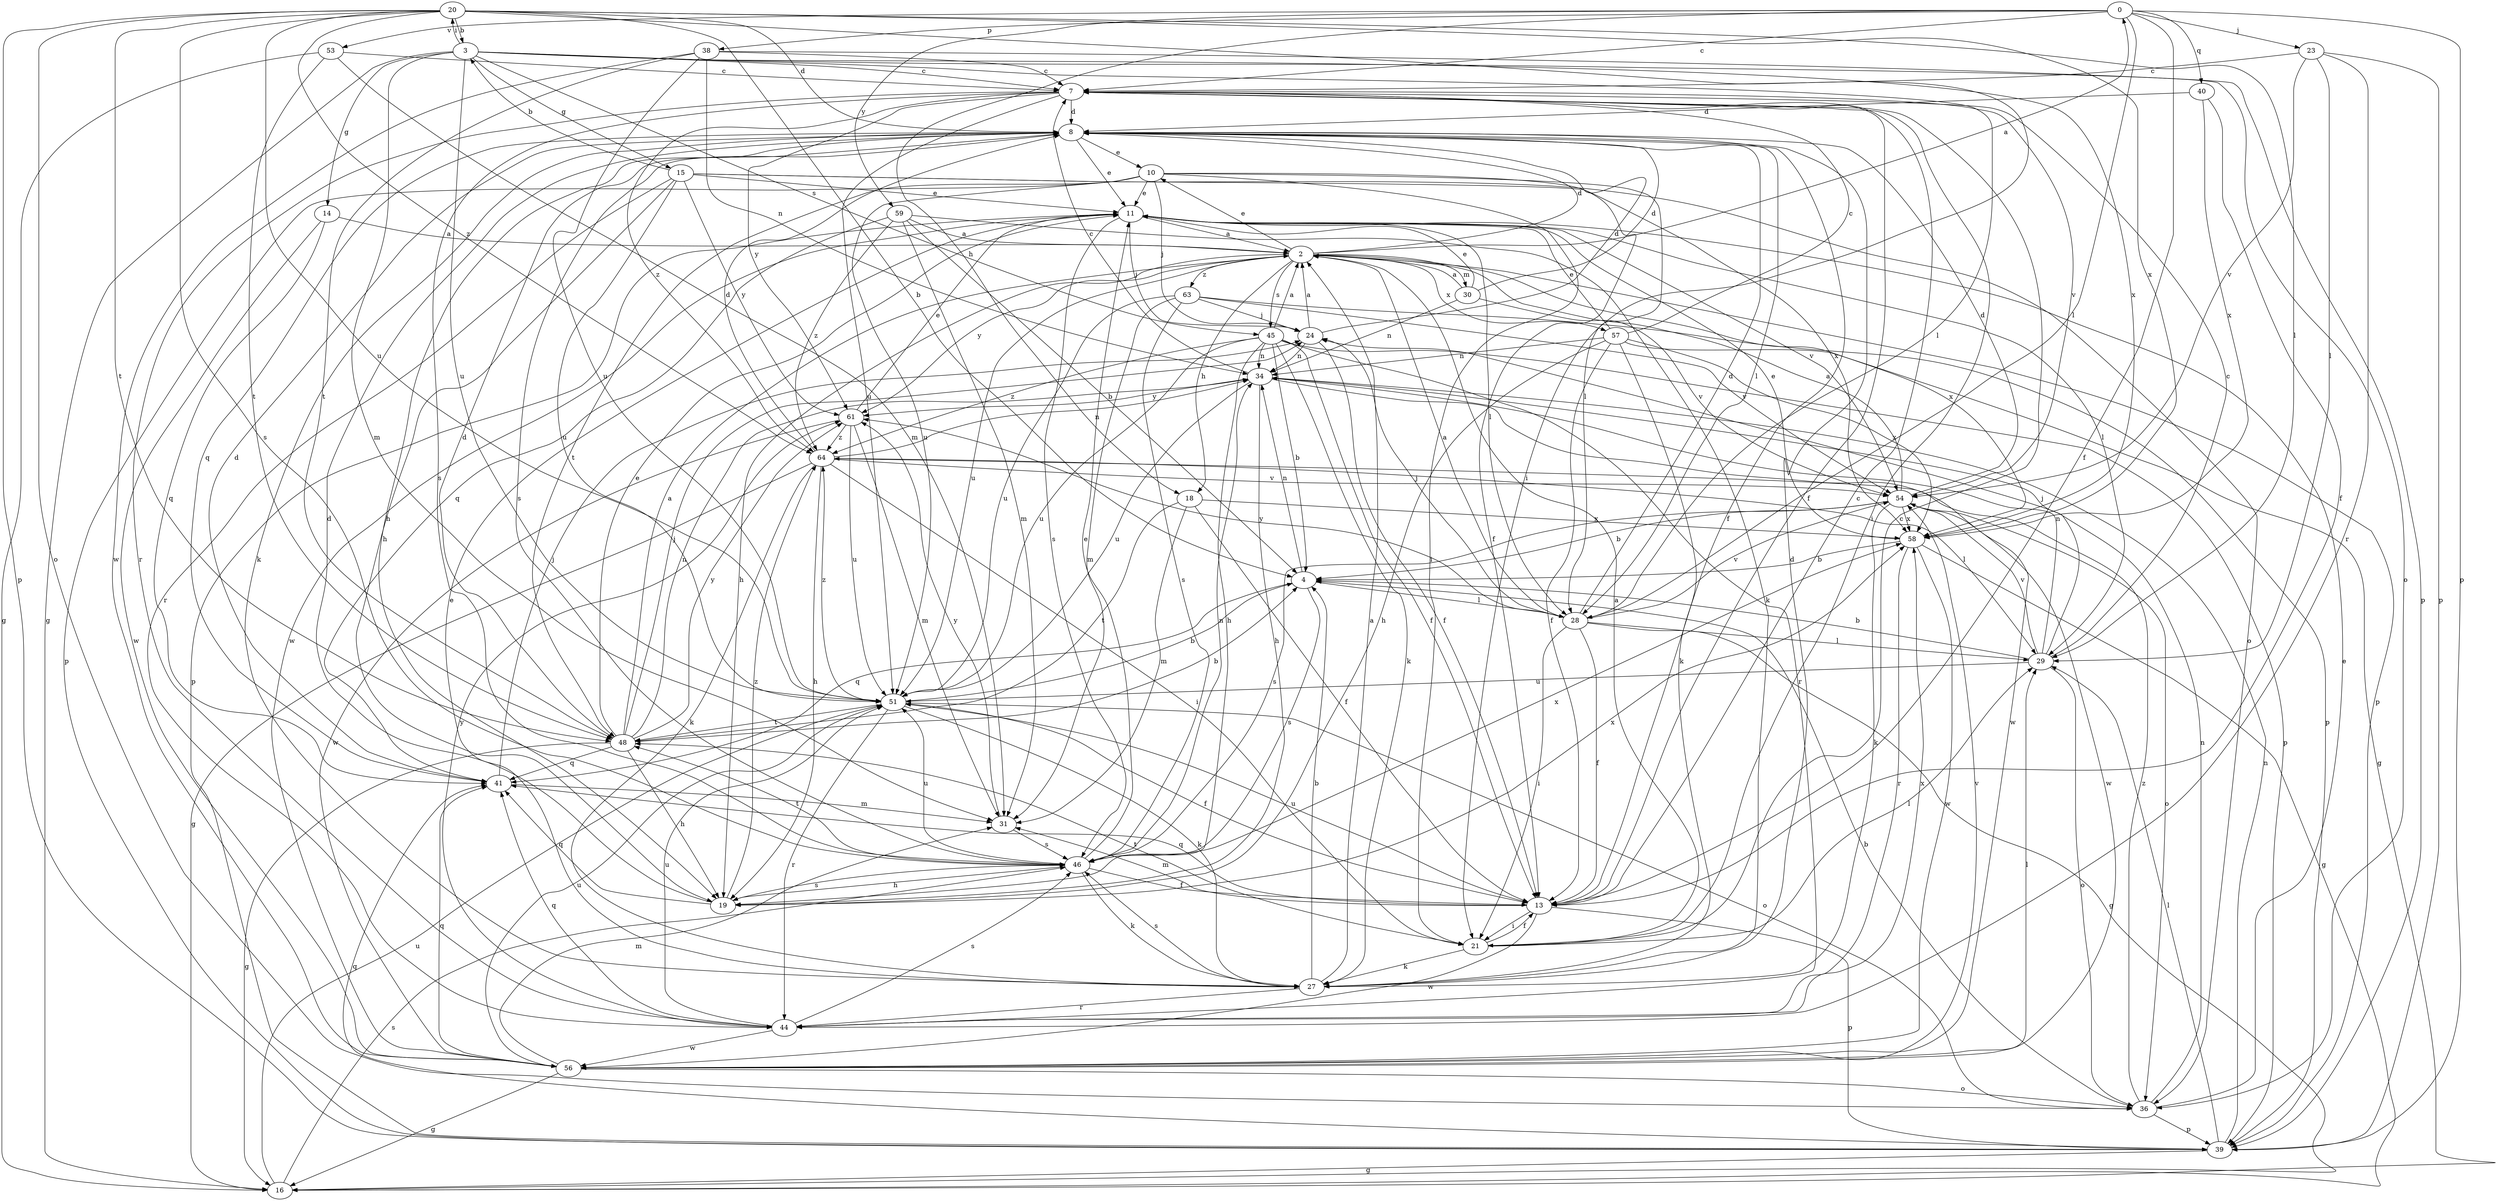 strict digraph  {
0;
2;
3;
4;
7;
8;
10;
11;
13;
14;
15;
16;
18;
19;
20;
21;
23;
24;
27;
28;
29;
30;
31;
34;
36;
38;
39;
40;
41;
44;
45;
46;
48;
51;
53;
54;
56;
57;
58;
59;
61;
63;
64;
0 -> 7  [label=c];
0 -> 13  [label=f];
0 -> 18  [label=h];
0 -> 23  [label=j];
0 -> 28  [label=l];
0 -> 38  [label=p];
0 -> 39  [label=p];
0 -> 40  [label=q];
0 -> 53  [label=v];
0 -> 59  [label=y];
2 -> 0  [label=a];
2 -> 8  [label=d];
2 -> 10  [label=e];
2 -> 18  [label=h];
2 -> 19  [label=h];
2 -> 30  [label=m];
2 -> 39  [label=p];
2 -> 45  [label=s];
2 -> 51  [label=u];
2 -> 57  [label=x];
2 -> 58  [label=x];
2 -> 61  [label=y];
2 -> 63  [label=z];
3 -> 7  [label=c];
3 -> 14  [label=g];
3 -> 15  [label=g];
3 -> 16  [label=g];
3 -> 20  [label=i];
3 -> 28  [label=l];
3 -> 31  [label=m];
3 -> 36  [label=o];
3 -> 45  [label=s];
3 -> 51  [label=u];
3 -> 58  [label=x];
4 -> 28  [label=l];
4 -> 34  [label=n];
4 -> 41  [label=q];
4 -> 46  [label=s];
7 -> 8  [label=d];
7 -> 13  [label=f];
7 -> 21  [label=i];
7 -> 44  [label=r];
7 -> 46  [label=s];
7 -> 51  [label=u];
7 -> 54  [label=v];
7 -> 61  [label=y];
7 -> 64  [label=z];
8 -> 10  [label=e];
8 -> 11  [label=e];
8 -> 13  [label=f];
8 -> 19  [label=h];
8 -> 27  [label=k];
8 -> 28  [label=l];
8 -> 41  [label=q];
8 -> 46  [label=s];
10 -> 11  [label=e];
10 -> 13  [label=f];
10 -> 21  [label=i];
10 -> 24  [label=j];
10 -> 28  [label=l];
10 -> 39  [label=p];
10 -> 48  [label=t];
10 -> 51  [label=u];
11 -> 2  [label=a];
11 -> 24  [label=j];
11 -> 28  [label=l];
11 -> 29  [label=l];
11 -> 39  [label=p];
11 -> 46  [label=s];
11 -> 54  [label=v];
11 -> 56  [label=w];
13 -> 7  [label=c];
13 -> 21  [label=i];
13 -> 31  [label=m];
13 -> 39  [label=p];
13 -> 41  [label=q];
13 -> 51  [label=u];
13 -> 56  [label=w];
14 -> 2  [label=a];
14 -> 41  [label=q];
14 -> 56  [label=w];
15 -> 3  [label=b];
15 -> 11  [label=e];
15 -> 19  [label=h];
15 -> 36  [label=o];
15 -> 44  [label=r];
15 -> 51  [label=u];
15 -> 58  [label=x];
15 -> 61  [label=y];
16 -> 46  [label=s];
16 -> 51  [label=u];
18 -> 13  [label=f];
18 -> 31  [label=m];
18 -> 48  [label=t];
18 -> 58  [label=x];
19 -> 8  [label=d];
19 -> 41  [label=q];
19 -> 46  [label=s];
19 -> 58  [label=x];
19 -> 64  [label=z];
20 -> 3  [label=b];
20 -> 4  [label=b];
20 -> 8  [label=d];
20 -> 21  [label=i];
20 -> 29  [label=l];
20 -> 36  [label=o];
20 -> 39  [label=p];
20 -> 46  [label=s];
20 -> 48  [label=t];
20 -> 51  [label=u];
20 -> 58  [label=x];
20 -> 64  [label=z];
21 -> 2  [label=a];
21 -> 7  [label=c];
21 -> 13  [label=f];
21 -> 27  [label=k];
21 -> 29  [label=l];
21 -> 48  [label=t];
23 -> 7  [label=c];
23 -> 29  [label=l];
23 -> 39  [label=p];
23 -> 44  [label=r];
23 -> 54  [label=v];
24 -> 2  [label=a];
24 -> 8  [label=d];
24 -> 13  [label=f];
24 -> 34  [label=n];
27 -> 2  [label=a];
27 -> 4  [label=b];
27 -> 8  [label=d];
27 -> 11  [label=e];
27 -> 44  [label=r];
27 -> 46  [label=s];
28 -> 2  [label=a];
28 -> 8  [label=d];
28 -> 13  [label=f];
28 -> 16  [label=g];
28 -> 21  [label=i];
28 -> 24  [label=j];
28 -> 29  [label=l];
28 -> 54  [label=v];
28 -> 61  [label=y];
29 -> 4  [label=b];
29 -> 7  [label=c];
29 -> 24  [label=j];
29 -> 34  [label=n];
29 -> 36  [label=o];
29 -> 51  [label=u];
29 -> 54  [label=v];
30 -> 2  [label=a];
30 -> 8  [label=d];
30 -> 11  [label=e];
30 -> 34  [label=n];
30 -> 54  [label=v];
31 -> 46  [label=s];
31 -> 61  [label=y];
34 -> 7  [label=c];
34 -> 19  [label=h];
34 -> 51  [label=u];
34 -> 56  [label=w];
34 -> 61  [label=y];
36 -> 4  [label=b];
36 -> 11  [label=e];
36 -> 34  [label=n];
36 -> 39  [label=p];
36 -> 64  [label=z];
38 -> 7  [label=c];
38 -> 34  [label=n];
38 -> 39  [label=p];
38 -> 48  [label=t];
38 -> 51  [label=u];
38 -> 56  [label=w];
39 -> 16  [label=g];
39 -> 29  [label=l];
39 -> 34  [label=n];
39 -> 41  [label=q];
40 -> 8  [label=d];
40 -> 13  [label=f];
40 -> 58  [label=x];
41 -> 8  [label=d];
41 -> 24  [label=j];
41 -> 31  [label=m];
44 -> 41  [label=q];
44 -> 46  [label=s];
44 -> 51  [label=u];
44 -> 56  [label=w];
44 -> 58  [label=x];
44 -> 61  [label=y];
45 -> 2  [label=a];
45 -> 4  [label=b];
45 -> 13  [label=f];
45 -> 19  [label=h];
45 -> 27  [label=k];
45 -> 34  [label=n];
45 -> 39  [label=p];
45 -> 44  [label=r];
45 -> 51  [label=u];
45 -> 64  [label=z];
46 -> 11  [label=e];
46 -> 13  [label=f];
46 -> 19  [label=h];
46 -> 27  [label=k];
46 -> 34  [label=n];
46 -> 48  [label=t];
46 -> 51  [label=u];
46 -> 58  [label=x];
48 -> 2  [label=a];
48 -> 4  [label=b];
48 -> 8  [label=d];
48 -> 11  [label=e];
48 -> 16  [label=g];
48 -> 19  [label=h];
48 -> 24  [label=j];
48 -> 34  [label=n];
48 -> 41  [label=q];
48 -> 61  [label=y];
51 -> 4  [label=b];
51 -> 13  [label=f];
51 -> 27  [label=k];
51 -> 36  [label=o];
51 -> 44  [label=r];
51 -> 48  [label=t];
51 -> 64  [label=z];
53 -> 7  [label=c];
53 -> 16  [label=g];
53 -> 31  [label=m];
53 -> 48  [label=t];
54 -> 2  [label=a];
54 -> 4  [label=b];
54 -> 8  [label=d];
54 -> 27  [label=k];
54 -> 36  [label=o];
54 -> 46  [label=s];
54 -> 56  [label=w];
54 -> 58  [label=x];
56 -> 16  [label=g];
56 -> 29  [label=l];
56 -> 31  [label=m];
56 -> 36  [label=o];
56 -> 41  [label=q];
56 -> 51  [label=u];
56 -> 54  [label=v];
57 -> 7  [label=c];
57 -> 11  [label=e];
57 -> 13  [label=f];
57 -> 16  [label=g];
57 -> 19  [label=h];
57 -> 27  [label=k];
57 -> 34  [label=n];
57 -> 58  [label=x];
58 -> 4  [label=b];
58 -> 11  [label=e];
58 -> 16  [label=g];
58 -> 44  [label=r];
58 -> 56  [label=w];
59 -> 2  [label=a];
59 -> 4  [label=b];
59 -> 27  [label=k];
59 -> 31  [label=m];
59 -> 41  [label=q];
59 -> 64  [label=z];
61 -> 11  [label=e];
61 -> 31  [label=m];
61 -> 51  [label=u];
61 -> 56  [label=w];
61 -> 64  [label=z];
63 -> 24  [label=j];
63 -> 31  [label=m];
63 -> 39  [label=p];
63 -> 46  [label=s];
63 -> 51  [label=u];
63 -> 54  [label=v];
64 -> 8  [label=d];
64 -> 16  [label=g];
64 -> 19  [label=h];
64 -> 21  [label=i];
64 -> 27  [label=k];
64 -> 29  [label=l];
64 -> 34  [label=n];
64 -> 54  [label=v];
}
